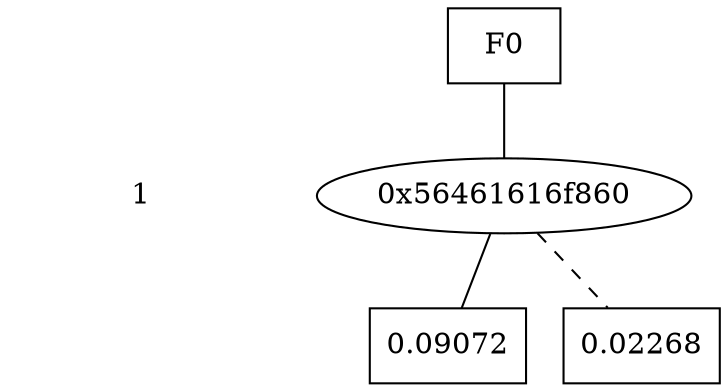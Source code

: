 digraph "DD" {
size = "7.5,10"
center = true;
edge [dir = none];
{ node [shape = plaintext];
  edge [style = invis];
  "CONST NODES" [style = invis];
" 1 " -> "CONST NODES"; 
}
{ rank = same; node [shape = box]; edge [style = invis];
"F0"; }
{ rank = same; " 1 ";
"0x56461616f860";
}
{ rank = same; "CONST NODES";
{ node [shape = box]; "0x56461616f820";
"0x56461616f840";
}
}
"F0" -> "0x56461616f860" [style = solid];
"0x56461616f860" -> "0x56461616f820";
"0x56461616f860" -> "0x56461616f840" [style = dashed];
"0x56461616f820" [label = "0.09072"];
"0x56461616f840" [label = "0.02268"];
}

